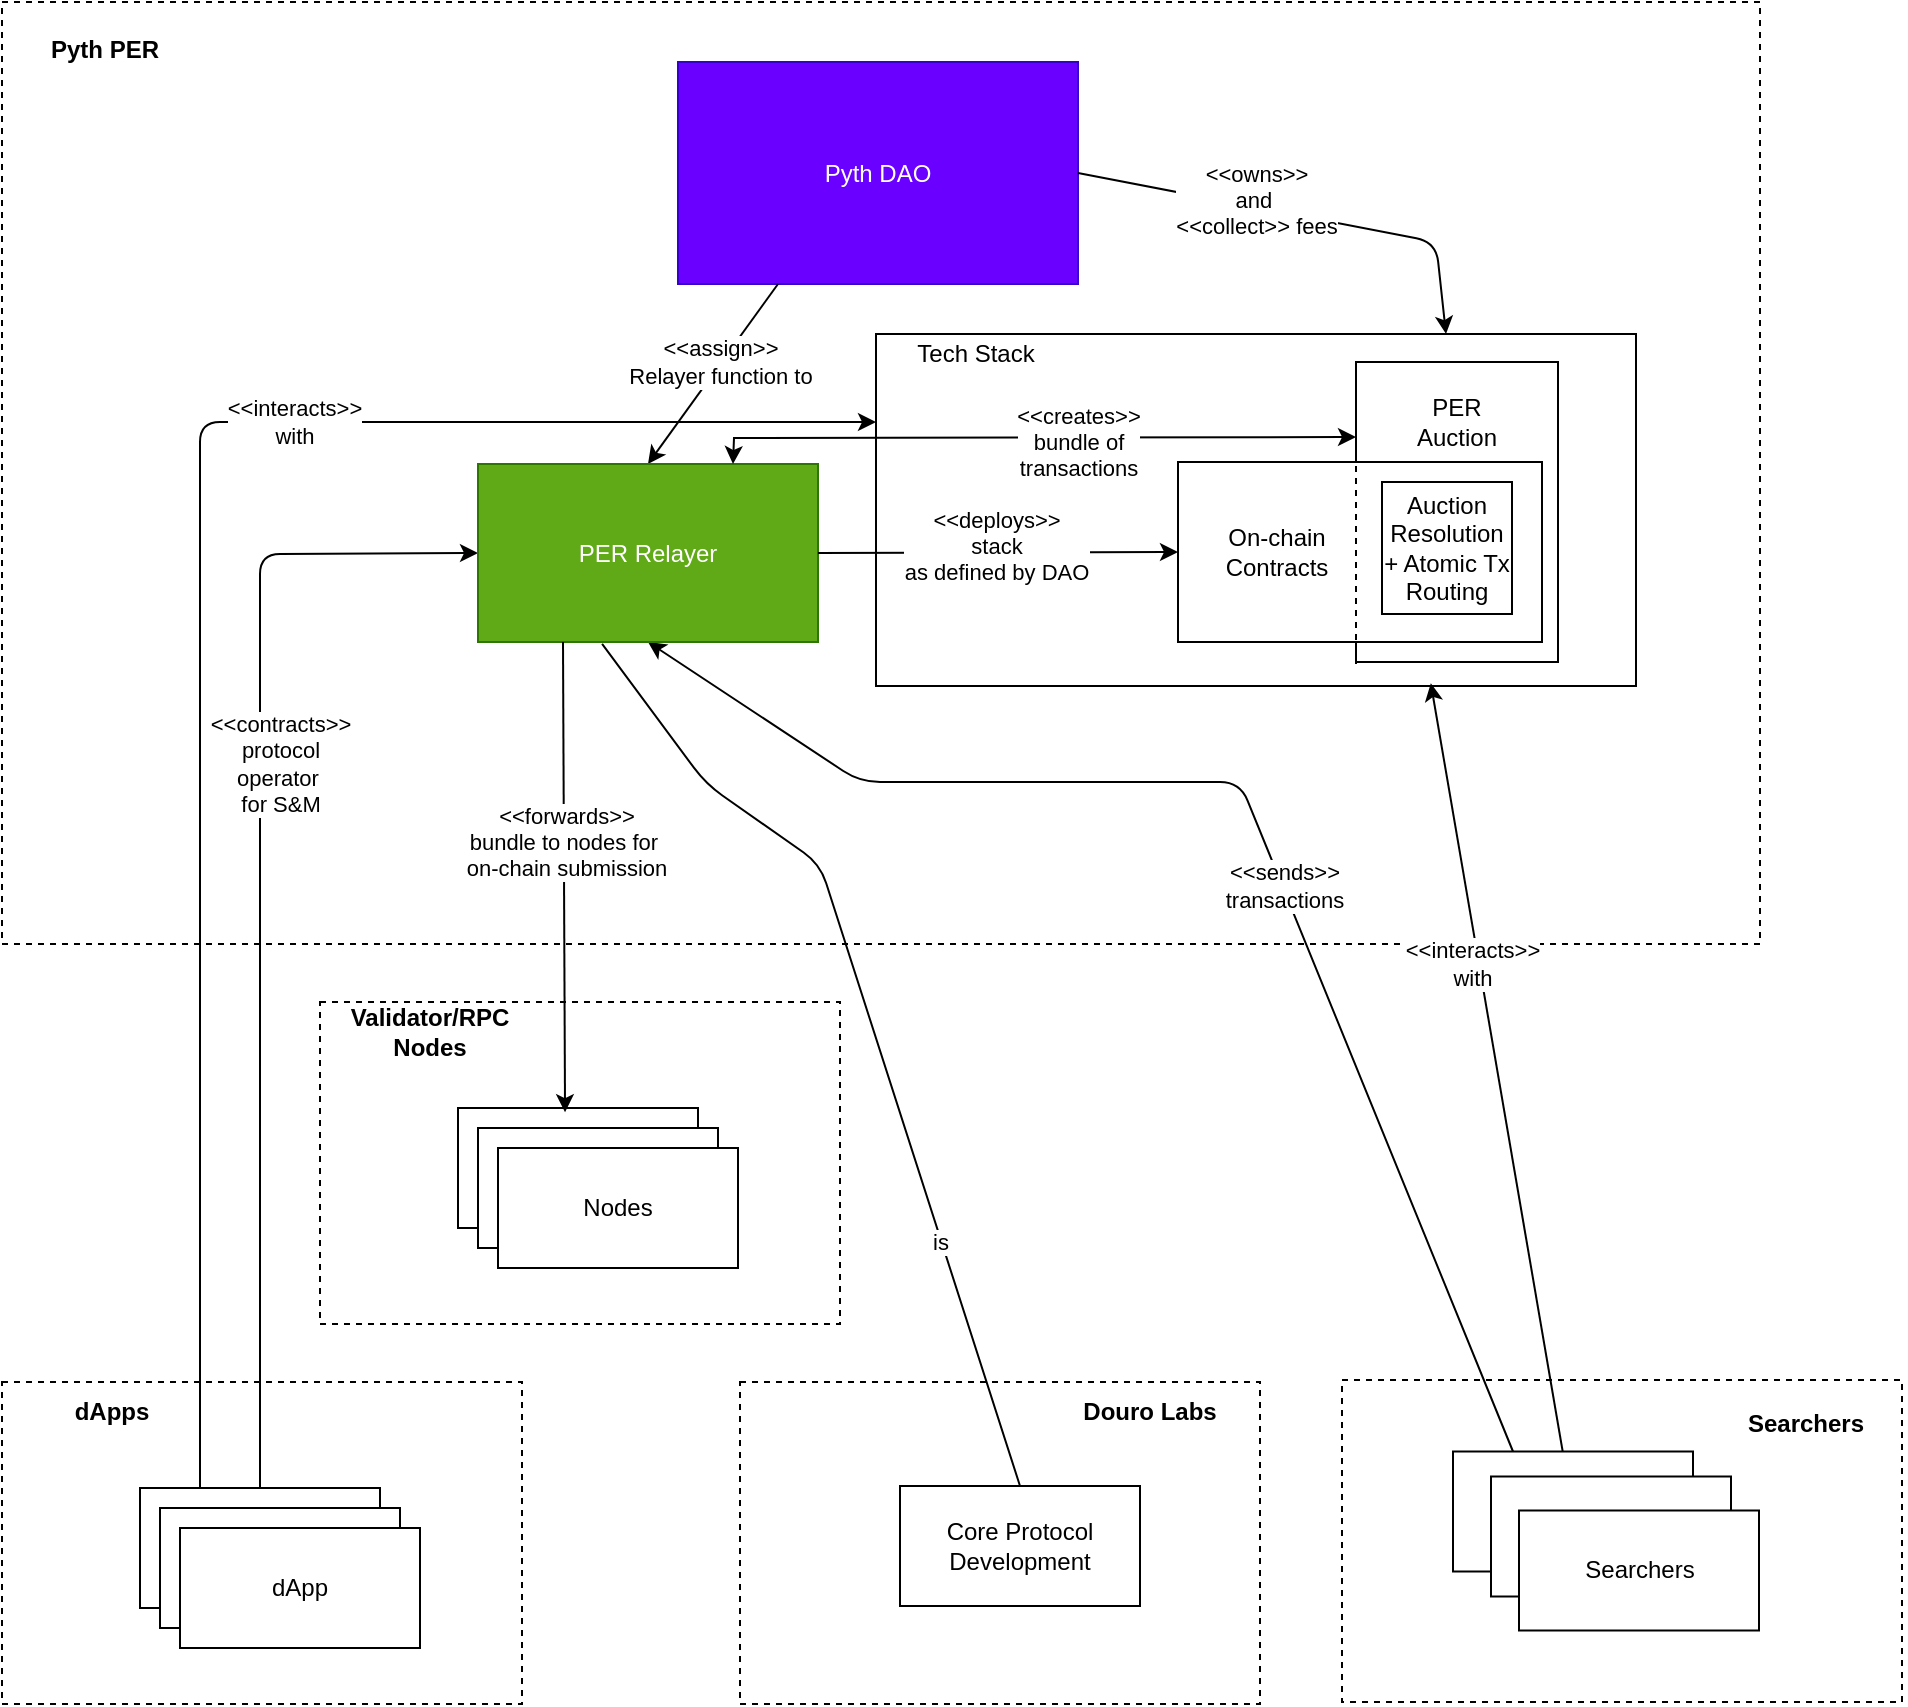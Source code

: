 <mxfile version="22.1.18" type="device">
  <diagram id="4IY6VFG3XauLAaiHCQAp" name="Page-1">
    <mxGraphModel dx="1242" dy="747" grid="1" gridSize="10" guides="1" tooltips="1" connect="1" arrows="1" fold="1" page="1" pageScale="1" pageWidth="827" pageHeight="1169" math="0" shadow="0">
      <root>
        <mxCell id="0" />
        <mxCell id="1" parent="0" />
        <mxCell id="RIBvgHsxx3PkzVRlg80r-1" value="" style="rounded=0;whiteSpace=wrap;html=1;dashed=1;" parent="1" vertex="1">
          <mxGeometry x="971" y="749" width="280" height="161" as="geometry" />
        </mxCell>
        <mxCell id="RIBvgHsxx3PkzVRlg80r-2" value="" style="rounded=0;whiteSpace=wrap;html=1;dashed=1;" parent="1" vertex="1">
          <mxGeometry x="301" y="60" width="879" height="471" as="geometry" />
        </mxCell>
        <mxCell id="RIBvgHsxx3PkzVRlg80r-3" value="" style="rounded=0;whiteSpace=wrap;html=1;labelPosition=center;verticalLabelPosition=middle;align=center;verticalAlign=middle;" parent="1" vertex="1">
          <mxGeometry x="738" y="226" width="380" height="176" as="geometry" />
        </mxCell>
        <mxCell id="RIBvgHsxx3PkzVRlg80r-4" value="" style="rounded=0;whiteSpace=wrap;html=1;" parent="1" vertex="1">
          <mxGeometry x="978" y="240" width="101" height="150" as="geometry" />
        </mxCell>
        <mxCell id="RIBvgHsxx3PkzVRlg80r-5" value="" style="rounded=0;whiteSpace=wrap;html=1;dashed=1;" parent="1" vertex="1">
          <mxGeometry x="301" y="750" width="260" height="161" as="geometry" />
        </mxCell>
        <mxCell id="RIBvgHsxx3PkzVRlg80r-6" value="Searchers" style="rounded=0;whiteSpace=wrap;html=1;" parent="1" vertex="1">
          <mxGeometry x="1026.5" y="784.75" width="120" height="60" as="geometry" />
        </mxCell>
        <mxCell id="RIBvgHsxx3PkzVRlg80r-9" value="dApp" style="rounded=0;whiteSpace=wrap;html=1;" parent="1" vertex="1">
          <mxGeometry x="370" y="803" width="120" height="60" as="geometry" />
        </mxCell>
        <mxCell id="RIBvgHsxx3PkzVRlg80r-10" value="Pyth DAO" style="rounded=0;whiteSpace=wrap;html=1;fillColor=#6a00ff;fontColor=#ffffff;strokeColor=#3700CC;" parent="1" vertex="1">
          <mxGeometry x="639" y="90" width="200" height="111" as="geometry" />
        </mxCell>
        <mxCell id="RIBvgHsxx3PkzVRlg80r-11" value="&amp;lt;&amp;lt;contracts&amp;gt;&amp;gt; &lt;br&gt;&lt;div&gt;protocol&lt;br&gt;&lt;/div&gt;&lt;div&gt;operator&amp;nbsp;&lt;/div&gt;&lt;div&gt;for S&amp;amp;M&lt;/div&gt;" style="endArrow=classic;html=1;entryX=0;entryY=0.5;entryDx=0;entryDy=0;exitX=0.5;exitY=0;exitDx=0;exitDy=0;endFill=1;startArrow=none;startFill=0;" parent="1" source="RIBvgHsxx3PkzVRlg80r-9" target="RIBvgHsxx3PkzVRlg80r-30" edge="1">
          <mxGeometry x="0.26" y="-10" width="50" height="50" relative="1" as="geometry">
            <mxPoint x="690" y="444" as="sourcePoint" />
            <mxPoint x="740" y="394" as="targetPoint" />
            <Array as="points">
              <mxPoint x="430" y="480" />
              <mxPoint x="430" y="336" />
            </Array>
            <mxPoint y="1" as="offset" />
          </mxGeometry>
        </mxCell>
        <mxCell id="RIBvgHsxx3PkzVRlg80r-13" value="&amp;lt;&amp;lt;assign&amp;gt;&amp;gt;&lt;br&gt;Relayer function to" style="endArrow=none;html=1;entryX=0.25;entryY=1;entryDx=0;entryDy=0;exitX=0.5;exitY=0;exitDx=0;exitDy=0;strokeWidth=1;startArrow=classic;startFill=1;endFill=0;" parent="1" source="RIBvgHsxx3PkzVRlg80r-30" target="RIBvgHsxx3PkzVRlg80r-10" edge="1">
          <mxGeometry x="0.124" y="1" width="50" height="50" relative="1" as="geometry">
            <mxPoint x="658" y="290" as="sourcePoint" />
            <mxPoint x="768" y="159" as="targetPoint" />
            <Array as="points" />
            <mxPoint as="offset" />
          </mxGeometry>
        </mxCell>
        <mxCell id="RIBvgHsxx3PkzVRlg80r-14" value="dApps" style="text;html=1;strokeColor=none;fillColor=none;align=center;verticalAlign=middle;whiteSpace=wrap;rounded=0;dashed=1;dashPattern=1 1;fontStyle=1" parent="1" vertex="1">
          <mxGeometry x="301" y="750" width="110" height="30" as="geometry" />
        </mxCell>
        <mxCell id="RIBvgHsxx3PkzVRlg80r-15" value="&amp;lt;&amp;lt;interacts&amp;gt;&amp;gt;&lt;br&gt;with" style="endArrow=none;html=1;exitX=0.73;exitY=0.992;exitDx=0;exitDy=0;exitPerimeter=0;startArrow=classic;startFill=1;" parent="1" source="RIBvgHsxx3PkzVRlg80r-3" target="RIBvgHsxx3PkzVRlg80r-6" edge="1">
          <mxGeometry x="-0.265" y="-4" width="50" height="50" relative="1" as="geometry">
            <mxPoint x="1016" y="410" as="sourcePoint" />
            <mxPoint x="620" y="749" as="targetPoint" />
            <Array as="points" />
            <mxPoint y="-1" as="offset" />
          </mxGeometry>
        </mxCell>
        <mxCell id="RIBvgHsxx3PkzVRlg80r-18" value="&amp;lt;&amp;lt;sends&amp;gt;&amp;gt;&lt;br&gt;&lt;div&gt;transactions&lt;/div&gt;" style="endArrow=classic;html=1;exitX=0.25;exitY=0;exitDx=0;exitDy=0;entryX=0.5;entryY=1;entryDx=0;entryDy=0;endFill=1;startArrow=none;startFill=0;" parent="1" source="RIBvgHsxx3PkzVRlg80r-6" target="RIBvgHsxx3PkzVRlg80r-30" edge="1">
          <mxGeometry x="-0.102" y="-1" width="50" height="50" relative="1" as="geometry">
            <mxPoint x="750" y="309" as="sourcePoint" />
            <mxPoint x="830" y="194" as="targetPoint" />
            <Array as="points">
              <mxPoint x="920" y="450" />
              <mxPoint x="730" y="450" />
            </Array>
            <mxPoint as="offset" />
          </mxGeometry>
        </mxCell>
        <mxCell id="RIBvgHsxx3PkzVRlg80r-20" value="&lt;div&gt;&amp;lt;&amp;lt;owns&amp;gt;&amp;gt;&lt;br&gt;and&amp;nbsp;&lt;/div&gt;&lt;div&gt;&amp;lt;&amp;lt;collect&amp;gt;&amp;gt; fees&lt;/div&gt;" style="endArrow=none;html=1;entryX=1;entryY=0.5;entryDx=0;entryDy=0;endFill=0;exitX=0.75;exitY=0;exitDx=0;exitDy=0;startArrow=classic;startFill=1;" parent="1" source="RIBvgHsxx3PkzVRlg80r-3" target="RIBvgHsxx3PkzVRlg80r-10" edge="1">
          <mxGeometry x="0.21" y="-4" width="50" height="50" relative="1" as="geometry">
            <mxPoint x="1028" y="220" as="sourcePoint" />
            <mxPoint x="948" y="199" as="targetPoint" />
            <Array as="points">
              <mxPoint x="1018" y="180" />
            </Array>
            <mxPoint as="offset" />
          </mxGeometry>
        </mxCell>
        <mxCell id="RIBvgHsxx3PkzVRlg80r-21" value="Pyth PER" style="text;html=1;strokeColor=none;fillColor=none;align=center;verticalAlign=middle;whiteSpace=wrap;rounded=0;dashed=1;fontStyle=1" parent="1" vertex="1">
          <mxGeometry x="300" y="60" width="105" height="47" as="geometry" />
        </mxCell>
        <mxCell id="RIBvgHsxx3PkzVRlg80r-22" value="&lt;div&gt;Searchers&lt;/div&gt;" style="text;html=1;strokeColor=none;fillColor=none;align=center;verticalAlign=middle;whiteSpace=wrap;rounded=0;dashed=1;dashPattern=1 1;fontStyle=1" parent="1" vertex="1">
          <mxGeometry x="1153" y="750" width="100" height="41" as="geometry" />
        </mxCell>
        <mxCell id="RIBvgHsxx3PkzVRlg80r-24" value="Tech Stack" style="text;html=1;strokeColor=none;fillColor=none;align=center;verticalAlign=middle;whiteSpace=wrap;rounded=0;" parent="1" vertex="1">
          <mxGeometry x="753" y="226" width="70" height="20" as="geometry" />
        </mxCell>
        <mxCell id="RIBvgHsxx3PkzVRlg80r-25" value="PER Auction" style="text;html=1;strokeColor=none;fillColor=none;align=center;verticalAlign=middle;whiteSpace=wrap;rounded=0;" parent="1" vertex="1">
          <mxGeometry x="1008" y="260" width="41" height="20" as="geometry" />
        </mxCell>
        <mxCell id="RIBvgHsxx3PkzVRlg80r-26" value="" style="rounded=0;whiteSpace=wrap;html=1;" parent="1" vertex="1">
          <mxGeometry x="889" y="290" width="182" height="90" as="geometry" />
        </mxCell>
        <mxCell id="RIBvgHsxx3PkzVRlg80r-23" value="Searchers" style="rounded=0;whiteSpace=wrap;html=1;" parent="1" vertex="1">
          <mxGeometry x="1045.5" y="797.25" width="120" height="60" as="geometry" />
        </mxCell>
        <mxCell id="RIBvgHsxx3PkzVRlg80r-27" value="On-chain Contracts" style="text;html=1;strokeColor=none;fillColor=none;align=center;verticalAlign=middle;whiteSpace=wrap;rounded=0;" parent="1" vertex="1">
          <mxGeometry x="909" y="325" width="59" height="20" as="geometry" />
        </mxCell>
        <mxCell id="RIBvgHsxx3PkzVRlg80r-28" value="Auction Resolution + Atomic Tx Routing" style="rounded=0;whiteSpace=wrap;html=1;" parent="1" vertex="1">
          <mxGeometry x="991" y="300" width="65" height="66" as="geometry" />
        </mxCell>
        <mxCell id="RIBvgHsxx3PkzVRlg80r-30" value="PER Relayer" style="rounded=0;whiteSpace=wrap;html=1;fillColor=#60a917;strokeColor=#2D7600;fontColor=#ffffff;" parent="1" vertex="1">
          <mxGeometry x="539" y="291" width="170" height="89" as="geometry" />
        </mxCell>
        <mxCell id="RIBvgHsxx3PkzVRlg80r-33" value="" style="endArrow=none;dashed=1;html=1;" parent="1" edge="1">
          <mxGeometry width="50" height="50" relative="1" as="geometry">
            <mxPoint x="978" y="391" as="sourcePoint" />
            <mxPoint x="978" y="290" as="targetPoint" />
          </mxGeometry>
        </mxCell>
        <mxCell id="RIBvgHsxx3PkzVRlg80r-34" value="&amp;lt;&amp;lt;deploys&amp;gt;&amp;gt;&lt;br&gt;stack&lt;br&gt;as defined by DAO" style="endArrow=classic;html=1;entryX=0;entryY=0.5;entryDx=0;entryDy=0;strokeWidth=1;startArrow=none;startFill=0;endFill=1;exitX=1;exitY=0.5;exitDx=0;exitDy=0;" parent="1" source="RIBvgHsxx3PkzVRlg80r-30" target="RIBvgHsxx3PkzVRlg80r-26" edge="1">
          <mxGeometry x="-0.011" y="3" width="50" height="50" relative="1" as="geometry">
            <mxPoint x="711" y="328" as="sourcePoint" />
            <mxPoint x="778" y="181" as="targetPoint" />
            <Array as="points" />
            <mxPoint as="offset" />
          </mxGeometry>
        </mxCell>
        <mxCell id="RIBvgHsxx3PkzVRlg80r-41" value="" style="rounded=0;whiteSpace=wrap;html=1;dashed=1;fillColor=default;" parent="1" vertex="1">
          <mxGeometry x="670" y="750" width="260" height="161" as="geometry" />
        </mxCell>
        <mxCell id="RIBvgHsxx3PkzVRlg80r-36" value="&amp;lt;&amp;lt;interacts&amp;gt;&amp;gt;&lt;br&gt;with" style="endArrow=classic;html=1;endFill=1;startArrow=none;startFill=0;exitX=0.25;exitY=0;exitDx=0;exitDy=0;entryX=0;entryY=0.25;entryDx=0;entryDy=0;" parent="1" source="RIBvgHsxx3PkzVRlg80r-9" target="RIBvgHsxx3PkzVRlg80r-3" edge="1">
          <mxGeometry x="0.331" width="50" height="50" relative="1" as="geometry">
            <mxPoint x="341" y="455" as="sourcePoint" />
            <mxPoint x="465" y="173" as="targetPoint" />
            <Array as="points">
              <mxPoint x="400" y="270" />
            </Array>
            <mxPoint as="offset" />
          </mxGeometry>
        </mxCell>
        <mxCell id="RIBvgHsxx3PkzVRlg80r-38" value="Searchers" style="rounded=0;whiteSpace=wrap;html=1;" parent="1" vertex="1">
          <mxGeometry x="1059.5" y="814.25" width="120" height="60" as="geometry" />
        </mxCell>
        <mxCell id="RIBvgHsxx3PkzVRlg80r-39" value="dApp" style="rounded=0;whiteSpace=wrap;html=1;" parent="1" vertex="1">
          <mxGeometry x="380" y="813" width="120" height="60" as="geometry" />
        </mxCell>
        <mxCell id="RIBvgHsxx3PkzVRlg80r-40" value="dApp" style="rounded=0;whiteSpace=wrap;html=1;" parent="1" vertex="1">
          <mxGeometry x="390" y="823" width="120" height="60" as="geometry" />
        </mxCell>
        <mxCell id="RIBvgHsxx3PkzVRlg80r-42" value="Douro Labs" style="text;html=1;strokeColor=none;fillColor=none;align=center;verticalAlign=middle;whiteSpace=wrap;rounded=0;dashed=1;dashPattern=1 1;fontStyle=1" parent="1" vertex="1">
          <mxGeometry x="820" y="750" width="110" height="30" as="geometry" />
        </mxCell>
        <mxCell id="RIBvgHsxx3PkzVRlg80r-43" value="Core Protocol&lt;br&gt;Development" style="rounded=0;whiteSpace=wrap;html=1;" parent="1" vertex="1">
          <mxGeometry x="750" y="802" width="120" height="60" as="geometry" />
        </mxCell>
        <mxCell id="RIBvgHsxx3PkzVRlg80r-12" value="is" style="endArrow=none;html=1;entryX=0.365;entryY=1.011;entryDx=0;entryDy=0;entryPerimeter=0;endFill=0;startArrow=none;startFill=0;exitX=0.5;exitY=0;exitDx=0;exitDy=0;" parent="1" source="RIBvgHsxx3PkzVRlg80r-43" target="RIBvgHsxx3PkzVRlg80r-30" edge="1">
          <mxGeometry x="-0.469" y="1" width="50" height="50" relative="1" as="geometry">
            <mxPoint x="710" y="560" as="sourcePoint" />
            <mxPoint x="725" y="370" as="targetPoint" />
            <mxPoint as="offset" />
            <Array as="points">
              <mxPoint x="710" y="491" />
              <mxPoint x="653" y="451" />
            </Array>
          </mxGeometry>
        </mxCell>
        <mxCell id="PoKOzF0Yoc-CA6UBkOJo-1" value="" style="rounded=0;whiteSpace=wrap;html=1;dashed=1;" vertex="1" parent="1">
          <mxGeometry x="460" y="560" width="260" height="161" as="geometry" />
        </mxCell>
        <mxCell id="PoKOzF0Yoc-CA6UBkOJo-2" value="dApp" style="rounded=0;whiteSpace=wrap;html=1;" vertex="1" parent="1">
          <mxGeometry x="529" y="613" width="120" height="60" as="geometry" />
        </mxCell>
        <mxCell id="PoKOzF0Yoc-CA6UBkOJo-3" value="Validator/RPC Nodes" style="text;html=1;strokeColor=none;fillColor=none;align=center;verticalAlign=middle;whiteSpace=wrap;rounded=0;dashed=1;dashPattern=1 1;fontStyle=1" vertex="1" parent="1">
          <mxGeometry x="460" y="560" width="110" height="30" as="geometry" />
        </mxCell>
        <mxCell id="PoKOzF0Yoc-CA6UBkOJo-4" value="dApp" style="rounded=0;whiteSpace=wrap;html=1;" vertex="1" parent="1">
          <mxGeometry x="539" y="623" width="120" height="60" as="geometry" />
        </mxCell>
        <mxCell id="PoKOzF0Yoc-CA6UBkOJo-5" value="Nodes" style="rounded=0;whiteSpace=wrap;html=1;" vertex="1" parent="1">
          <mxGeometry x="549" y="633" width="120" height="60" as="geometry" />
        </mxCell>
        <mxCell id="PoKOzF0Yoc-CA6UBkOJo-6" value="&amp;lt;&amp;lt;forwards&amp;gt;&amp;gt; &lt;br&gt;&lt;div&gt;bundle to nodes for&amp;nbsp;&lt;/div&gt;&lt;div&gt;on-chain submission&lt;/div&gt;" style="endArrow=classic;html=1;exitX=0.25;exitY=1;exitDx=0;exitDy=0;endFill=1;startArrow=none;startFill=0;entryX=0.446;entryY=0.035;entryDx=0;entryDy=0;entryPerimeter=0;" edge="1" parent="1" source="RIBvgHsxx3PkzVRlg80r-30" target="PoKOzF0Yoc-CA6UBkOJo-2">
          <mxGeometry x="-0.149" y="1" width="50" height="50" relative="1" as="geometry">
            <mxPoint x="180" y="390" as="sourcePoint" />
            <mxPoint x="580" y="600" as="targetPoint" />
            <Array as="points" />
            <mxPoint as="offset" />
          </mxGeometry>
        </mxCell>
        <mxCell id="PoKOzF0Yoc-CA6UBkOJo-13" value="" style="endArrow=classic;startArrow=classic;html=1;rounded=0;entryX=0;entryY=0.25;entryDx=0;entryDy=0;exitX=0.75;exitY=0;exitDx=0;exitDy=0;" edge="1" parent="1" source="RIBvgHsxx3PkzVRlg80r-30" target="RIBvgHsxx3PkzVRlg80r-4">
          <mxGeometry width="50" height="50" relative="1" as="geometry">
            <mxPoint x="510" y="460" as="sourcePoint" />
            <mxPoint x="560" y="410" as="targetPoint" />
            <Array as="points">
              <mxPoint x="667" y="278" />
            </Array>
          </mxGeometry>
        </mxCell>
        <mxCell id="PoKOzF0Yoc-CA6UBkOJo-14" value="&amp;lt;&amp;lt;creates&amp;gt;&amp;gt; &lt;br&gt;bundle of &lt;br&gt;transactions" style="edgeLabel;html=1;align=center;verticalAlign=middle;resizable=0;points=[];" vertex="1" connectable="0" parent="PoKOzF0Yoc-CA6UBkOJo-13">
          <mxGeometry x="-0.104" y="2" relative="1" as="geometry">
            <mxPoint x="40" y="4" as="offset" />
          </mxGeometry>
        </mxCell>
      </root>
    </mxGraphModel>
  </diagram>
</mxfile>
